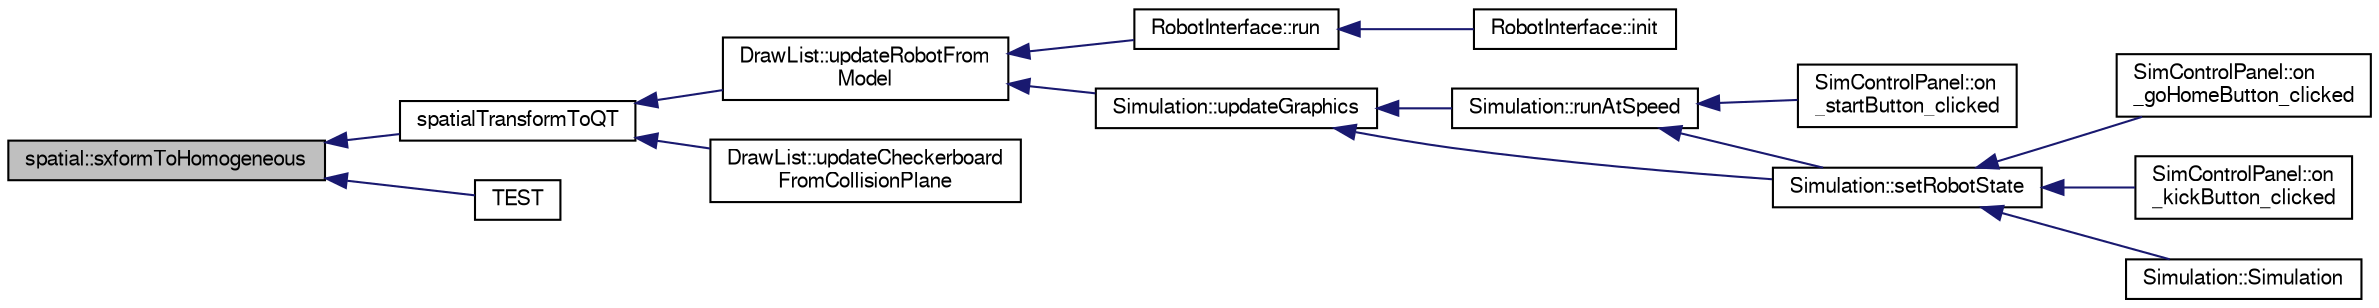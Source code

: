 digraph "spatial::sxformToHomogeneous"
{
  edge [fontname="FreeSans",fontsize="10",labelfontname="FreeSans",labelfontsize="10"];
  node [fontname="FreeSans",fontsize="10",shape=record];
  rankdir="LR";
  Node1 [label="spatial::sxformToHomogeneous",height=0.2,width=0.4,color="black", fillcolor="grey75", style="filled", fontcolor="black"];
  Node1 -> Node2 [dir="back",color="midnightblue",fontsize="10",style="solid",fontname="FreeSans"];
  Node2 [label="spatialTransformToQT",height=0.2,width=0.4,color="black", fillcolor="white", style="filled",URL="$d6/dff/sim__utilities_8h.html#a0f56070ba183dd4f6f435a4619134429"];
  Node2 -> Node3 [dir="back",color="midnightblue",fontsize="10",style="solid",fontname="FreeSans"];
  Node3 [label="DrawList::updateRobotFrom\lModel",height=0.2,width=0.4,color="black", fillcolor="white", style="filled",URL="$d1/d03/class_draw_list.html#afab0fbc56961ba8e101a2b28188efd98"];
  Node3 -> Node4 [dir="back",color="midnightblue",fontsize="10",style="solid",fontname="FreeSans"];
  Node4 [label="RobotInterface::run",height=0.2,width=0.4,color="black", fillcolor="white", style="filled",URL="$d6/d05/class_robot_interface.html#a3432a54d34a7752e6e25bb0bcaa0be2a"];
  Node4 -> Node5 [dir="back",color="midnightblue",fontsize="10",style="solid",fontname="FreeSans"];
  Node5 [label="RobotInterface::init",height=0.2,width=0.4,color="black", fillcolor="white", style="filled",URL="$d6/d05/class_robot_interface.html#a4600563c9f745e9d9e649a8db1f8cd78"];
  Node3 -> Node6 [dir="back",color="midnightblue",fontsize="10",style="solid",fontname="FreeSans"];
  Node6 [label="Simulation::updateGraphics",height=0.2,width=0.4,color="black", fillcolor="white", style="filled",URL="$dd/d14/class_simulation.html#a6186855f477a8b0add3cf41d5e5a6001"];
  Node6 -> Node7 [dir="back",color="midnightblue",fontsize="10",style="solid",fontname="FreeSans"];
  Node7 [label="Simulation::runAtSpeed",height=0.2,width=0.4,color="black", fillcolor="white", style="filled",URL="$dd/d14/class_simulation.html#a34b590ee1fed73b2b6aaf3d2bcf3da0c"];
  Node7 -> Node8 [dir="back",color="midnightblue",fontsize="10",style="solid",fontname="FreeSans"];
  Node8 [label="SimControlPanel::on\l_startButton_clicked",height=0.2,width=0.4,color="black", fillcolor="white", style="filled",URL="$d1/d22/class_sim_control_panel.html#afdfa6b365805d23d5438862de97856ae"];
  Node7 -> Node9 [dir="back",color="midnightblue",fontsize="10",style="solid",fontname="FreeSans"];
  Node9 [label="Simulation::setRobotState",height=0.2,width=0.4,color="black", fillcolor="white", style="filled",URL="$dd/d14/class_simulation.html#a8a3a6fa9691b58d5dc614d98b8e4fefb"];
  Node9 -> Node10 [dir="back",color="midnightblue",fontsize="10",style="solid",fontname="FreeSans"];
  Node10 [label="SimControlPanel::on\l_goHomeButton_clicked",height=0.2,width=0.4,color="black", fillcolor="white", style="filled",URL="$d1/d22/class_sim_control_panel.html#a9fd8fa720052f15525637834f456c465"];
  Node9 -> Node11 [dir="back",color="midnightblue",fontsize="10",style="solid",fontname="FreeSans"];
  Node11 [label="SimControlPanel::on\l_kickButton_clicked",height=0.2,width=0.4,color="black", fillcolor="white", style="filled",URL="$d1/d22/class_sim_control_panel.html#a18191363c7461cd1af623e790df2e71e"];
  Node9 -> Node12 [dir="back",color="midnightblue",fontsize="10",style="solid",fontname="FreeSans"];
  Node12 [label="Simulation::Simulation",height=0.2,width=0.4,color="black", fillcolor="white", style="filled",URL="$dd/d14/class_simulation.html#a6bf59d648bef2114a09ea3d81998ee3e"];
  Node6 -> Node9 [dir="back",color="midnightblue",fontsize="10",style="solid",fontname="FreeSans"];
  Node2 -> Node13 [dir="back",color="midnightblue",fontsize="10",style="solid",fontname="FreeSans"];
  Node13 [label="DrawList::updateCheckerboard\lFromCollisionPlane",height=0.2,width=0.4,color="black", fillcolor="white", style="filled",URL="$d1/d03/class_draw_list.html#a7f1af5bbb384f1298b9b0a651576f2c9"];
  Node1 -> Node14 [dir="back",color="midnightblue",fontsize="10",style="solid",fontname="FreeSans"];
  Node14 [label="TEST",height=0.2,width=0.4,color="black", fillcolor="white", style="filled",URL="$d3/dc1/test__spatial_8cpp.html#a3949f366b31ebddfac7c8c792ef472c8"];
}
